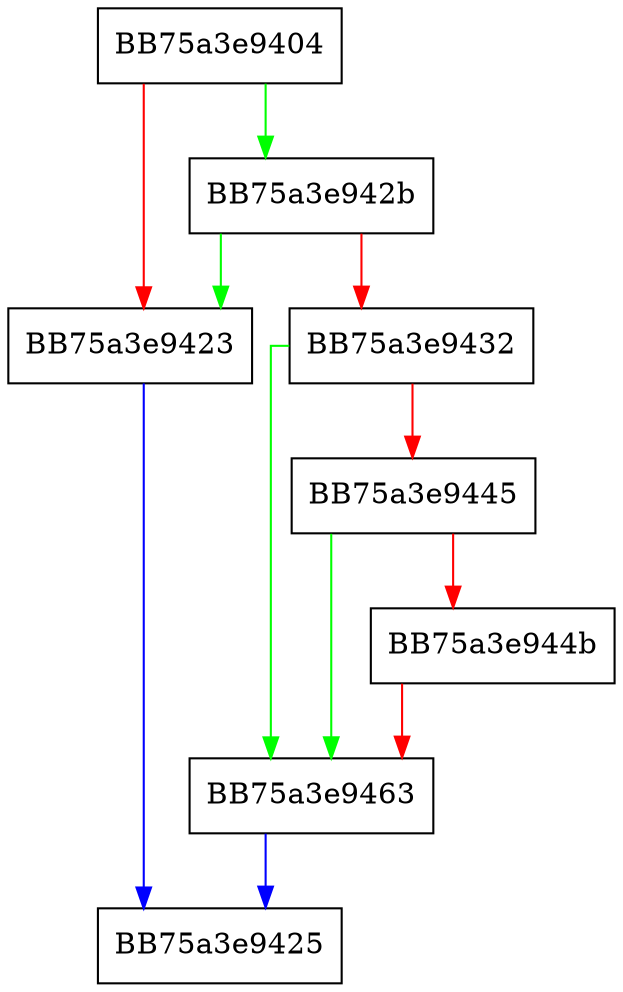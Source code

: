 digraph IsProcessExcludedUser {
  node [shape="box"];
  graph [splines=ortho];
  BB75a3e9404 -> BB75a3e942b [color="green"];
  BB75a3e9404 -> BB75a3e9423 [color="red"];
  BB75a3e9423 -> BB75a3e9425 [color="blue"];
  BB75a3e942b -> BB75a3e9423 [color="green"];
  BB75a3e942b -> BB75a3e9432 [color="red"];
  BB75a3e9432 -> BB75a3e9463 [color="green"];
  BB75a3e9432 -> BB75a3e9445 [color="red"];
  BB75a3e9445 -> BB75a3e9463 [color="green"];
  BB75a3e9445 -> BB75a3e944b [color="red"];
  BB75a3e944b -> BB75a3e9463 [color="red"];
  BB75a3e9463 -> BB75a3e9425 [color="blue"];
}